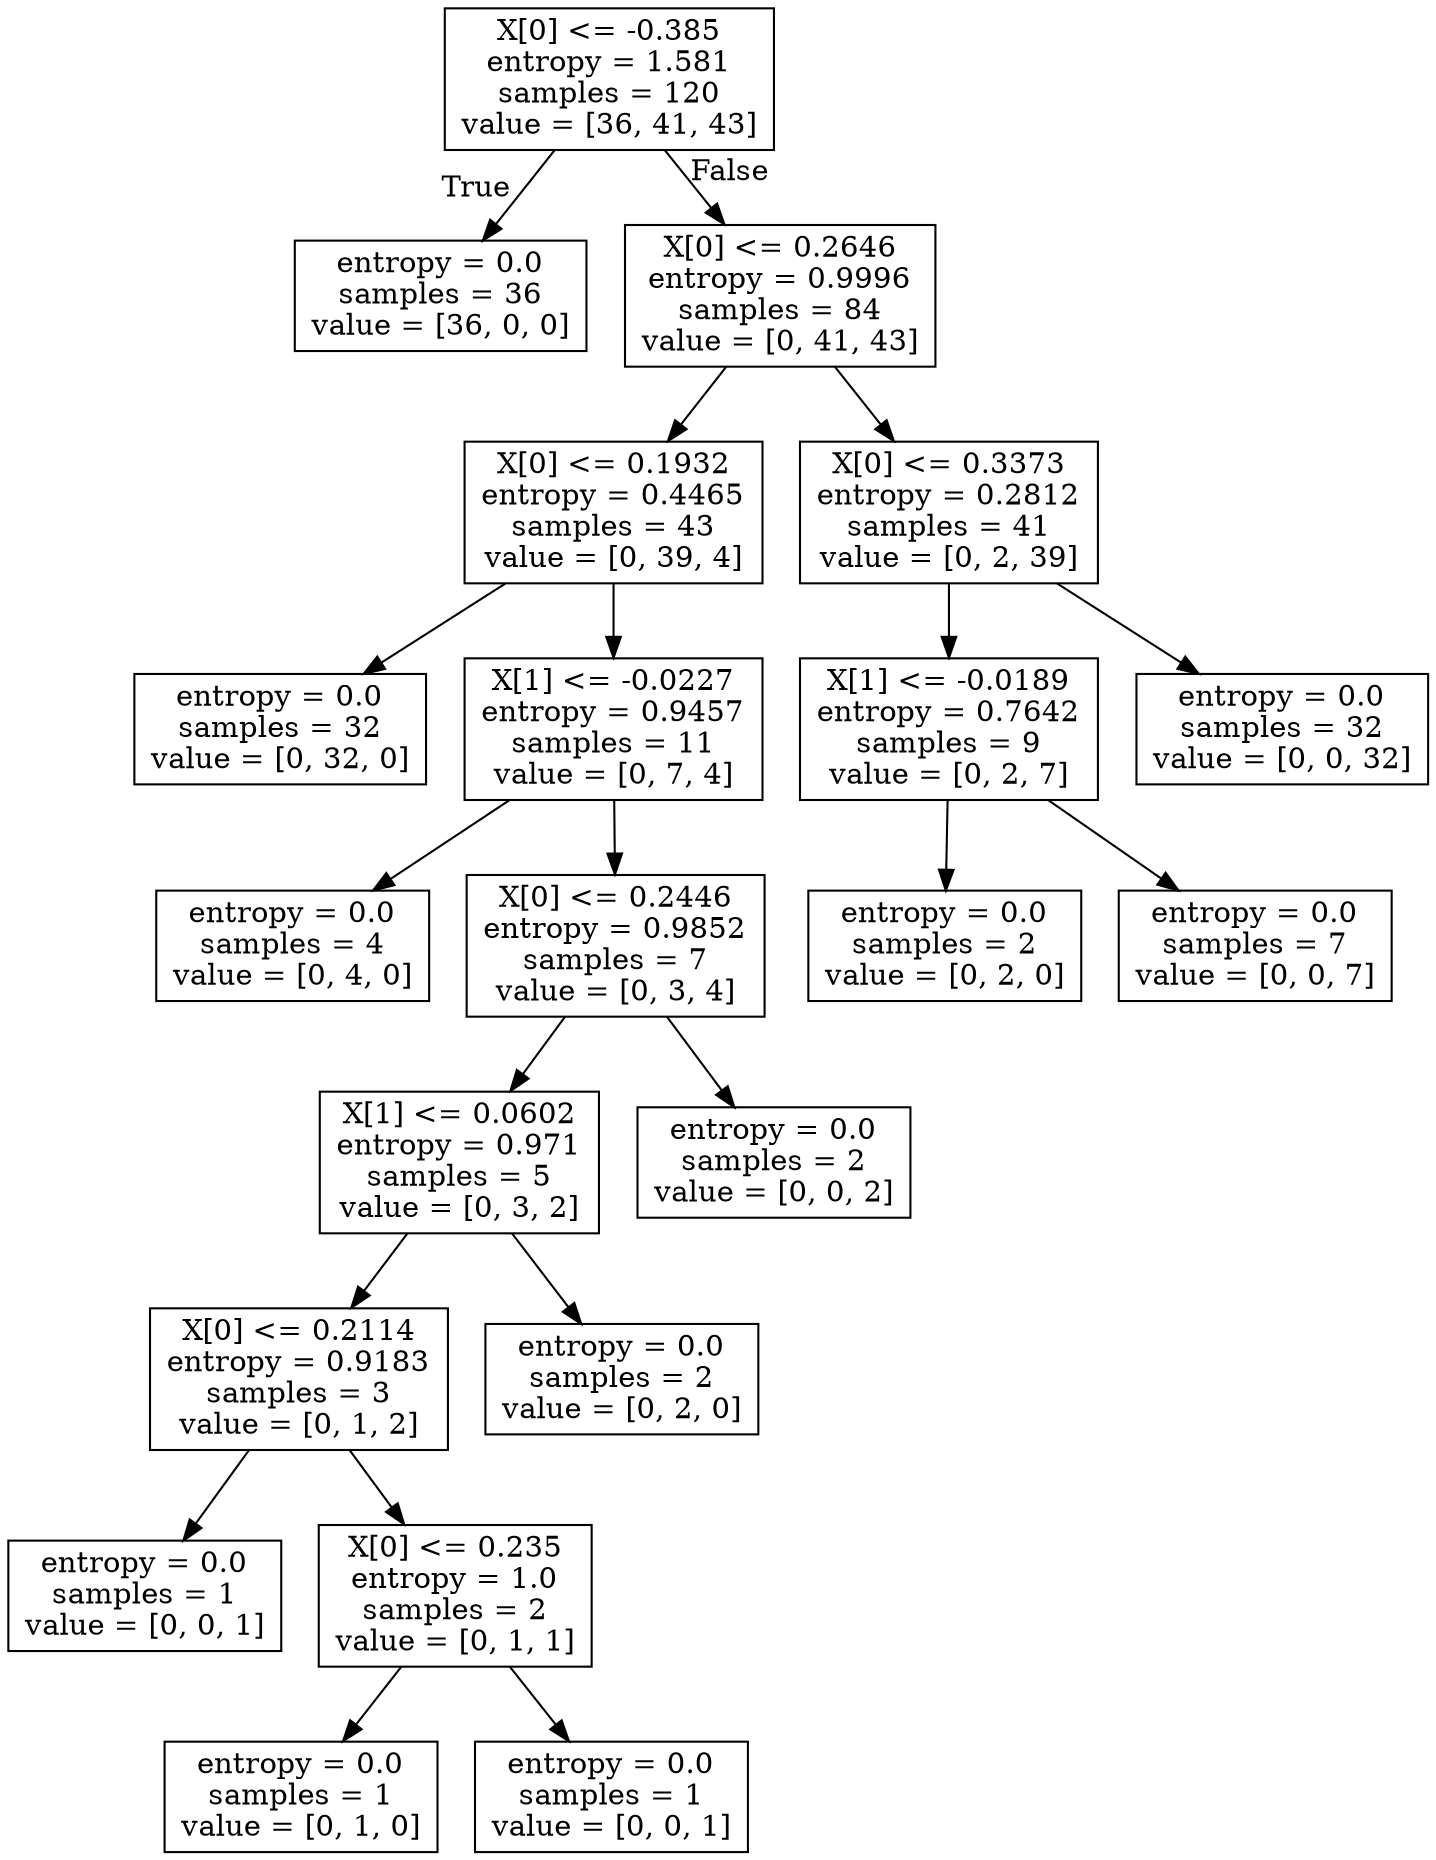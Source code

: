 digraph Tree {
node [shape=box] ;
0 [label="X[0] <= -0.385\nentropy = 1.581\nsamples = 120\nvalue = [36, 41, 43]"] ;
1 [label="entropy = 0.0\nsamples = 36\nvalue = [36, 0, 0]"] ;
0 -> 1 [labeldistance=2.5, labelangle=45, headlabel="True"] ;
2 [label="X[0] <= 0.2646\nentropy = 0.9996\nsamples = 84\nvalue = [0, 41, 43]"] ;
0 -> 2 [labeldistance=2.5, labelangle=-45, headlabel="False"] ;
3 [label="X[0] <= 0.1932\nentropy = 0.4465\nsamples = 43\nvalue = [0, 39, 4]"] ;
2 -> 3 ;
4 [label="entropy = 0.0\nsamples = 32\nvalue = [0, 32, 0]"] ;
3 -> 4 ;
5 [label="X[1] <= -0.0227\nentropy = 0.9457\nsamples = 11\nvalue = [0, 7, 4]"] ;
3 -> 5 ;
6 [label="entropy = 0.0\nsamples = 4\nvalue = [0, 4, 0]"] ;
5 -> 6 ;
7 [label="X[0] <= 0.2446\nentropy = 0.9852\nsamples = 7\nvalue = [0, 3, 4]"] ;
5 -> 7 ;
8 [label="X[1] <= 0.0602\nentropy = 0.971\nsamples = 5\nvalue = [0, 3, 2]"] ;
7 -> 8 ;
9 [label="X[0] <= 0.2114\nentropy = 0.9183\nsamples = 3\nvalue = [0, 1, 2]"] ;
8 -> 9 ;
10 [label="entropy = 0.0\nsamples = 1\nvalue = [0, 0, 1]"] ;
9 -> 10 ;
11 [label="X[0] <= 0.235\nentropy = 1.0\nsamples = 2\nvalue = [0, 1, 1]"] ;
9 -> 11 ;
12 [label="entropy = 0.0\nsamples = 1\nvalue = [0, 1, 0]"] ;
11 -> 12 ;
13 [label="entropy = 0.0\nsamples = 1\nvalue = [0, 0, 1]"] ;
11 -> 13 ;
14 [label="entropy = 0.0\nsamples = 2\nvalue = [0, 2, 0]"] ;
8 -> 14 ;
15 [label="entropy = 0.0\nsamples = 2\nvalue = [0, 0, 2]"] ;
7 -> 15 ;
16 [label="X[0] <= 0.3373\nentropy = 0.2812\nsamples = 41\nvalue = [0, 2, 39]"] ;
2 -> 16 ;
17 [label="X[1] <= -0.0189\nentropy = 0.7642\nsamples = 9\nvalue = [0, 2, 7]"] ;
16 -> 17 ;
18 [label="entropy = 0.0\nsamples = 2\nvalue = [0, 2, 0]"] ;
17 -> 18 ;
19 [label="entropy = 0.0\nsamples = 7\nvalue = [0, 0, 7]"] ;
17 -> 19 ;
20 [label="entropy = 0.0\nsamples = 32\nvalue = [0, 0, 32]"] ;
16 -> 20 ;
}